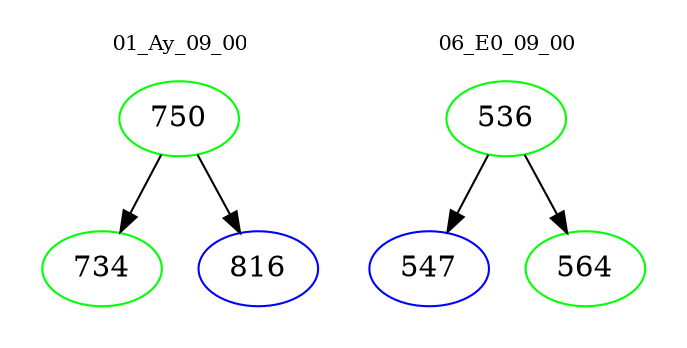 digraph{
subgraph cluster_0 {
color = white
label = "01_Ay_09_00";
fontsize=10;
T0_750 [label="750", color="green"]
T0_750 -> T0_734 [color="black"]
T0_734 [label="734", color="green"]
T0_750 -> T0_816 [color="black"]
T0_816 [label="816", color="blue"]
}
subgraph cluster_1 {
color = white
label = "06_E0_09_00";
fontsize=10;
T1_536 [label="536", color="green"]
T1_536 -> T1_547 [color="black"]
T1_547 [label="547", color="blue"]
T1_536 -> T1_564 [color="black"]
T1_564 [label="564", color="green"]
}
}
